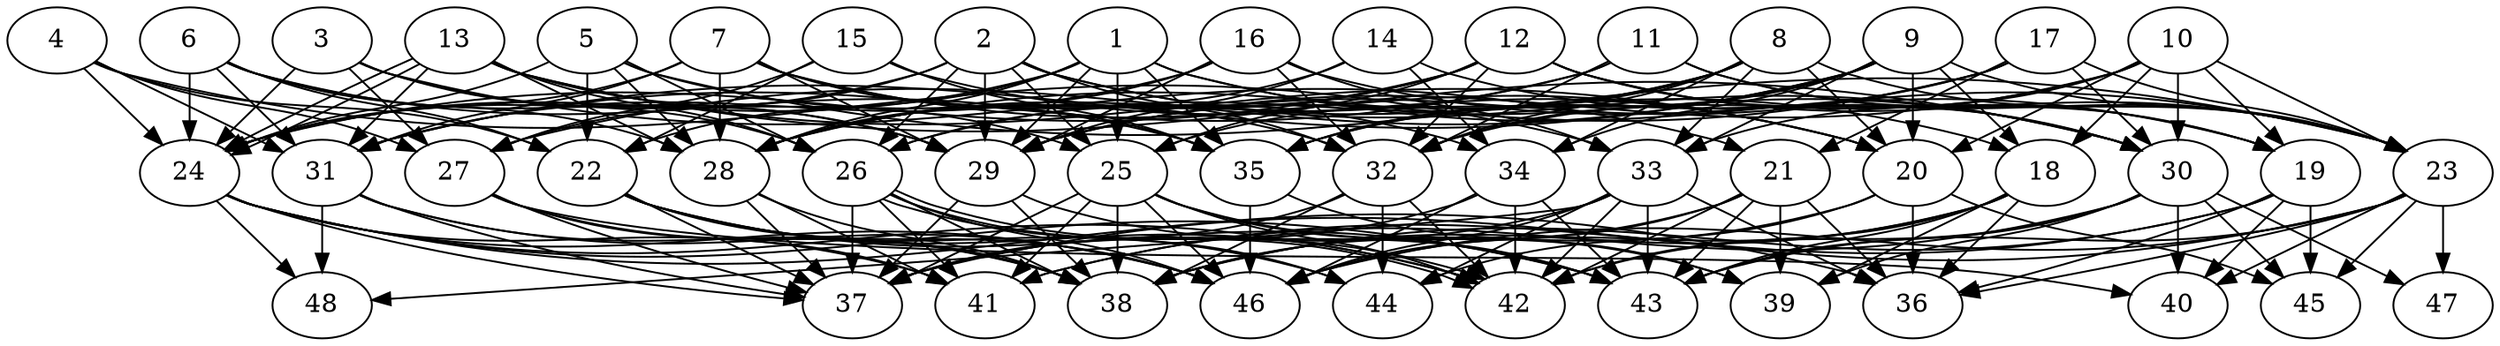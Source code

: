 // DAG (tier=3-complex, mode=data, n=48, ccr=0.512, fat=0.858, density=0.641, regular=0.298, jump=0.330, mindata=4194304, maxdata=33554432)
// DAG automatically generated by daggen at Sun Aug 24 16:33:35 2025
// /home/ermia/Project/Environments/daggen/bin/daggen --dot --ccr 0.512 --fat 0.858 --regular 0.298 --density 0.641 --jump 0.330 --mindata 4194304 --maxdata 33554432 -n 48 
digraph G {
  1 [size="11595223214820823040", alpha="0.01", expect_size="5797611607410411520"]
  1 -> 22 [size ="8353747033915392"]
  1 -> 23 [size ="8353747033915392"]
  1 -> 24 [size ="8353747033915392"]
  1 -> 25 [size ="8353747033915392"]
  1 -> 28 [size ="8353747033915392"]
  1 -> 29 [size ="8353747033915392"]
  1 -> 30 [size ="8353747033915392"]
  1 -> 35 [size ="8353747033915392"]
  2 [size="997494650597046144", alpha="0.10", expect_size="498747325298523072"]
  2 -> 18 [size ="609218327478272"]
  2 -> 24 [size ="609218327478272"]
  2 -> 25 [size ="609218327478272"]
  2 -> 26 [size ="609218327478272"]
  2 -> 27 [size ="609218327478272"]
  2 -> 29 [size ="609218327478272"]
  2 -> 30 [size ="609218327478272"]
  2 -> 32 [size ="609218327478272"]
  3 [size="10704716064561399808", alpha="0.08", expect_size="5352358032280699904"]
  3 -> 21 [size ="7915452961390592"]
  3 -> 24 [size ="7915452961390592"]
  3 -> 26 [size ="7915452961390592"]
  3 -> 27 [size ="7915452961390592"]
  3 -> 29 [size ="7915452961390592"]
  4 [size="3703454671925093072896", alpha="0.16", expect_size="1851727335962546536448"]
  4 -> 22 [size ="1914967213211648"]
  4 -> 24 [size ="1914967213211648"]
  4 -> 27 [size ="1914967213211648"]
  4 -> 31 [size ="1914967213211648"]
  4 -> 33 [size ="1914967213211648"]
  5 [size="145036257801092704", alpha="0.00", expect_size="72518128900546352"]
  5 -> 22 [size ="2719721233317888"]
  5 -> 23 [size ="2719721233317888"]
  5 -> 24 [size ="2719721233317888"]
  5 -> 26 [size ="2719721233317888"]
  5 -> 28 [size ="2719721233317888"]
  5 -> 32 [size ="2719721233317888"]
  6 [size="651088813192594176", alpha="0.19", expect_size="325544406596297088"]
  6 -> 22 [size ="1165062098124800"]
  6 -> 24 [size ="1165062098124800"]
  6 -> 28 [size ="1165062098124800"]
  6 -> 29 [size ="1165062098124800"]
  6 -> 31 [size ="1165062098124800"]
  6 -> 35 [size ="1165062098124800"]
  7 [size="19761065154472986017792", alpha="0.17", expect_size="9880532577236493008896"]
  7 -> 20 [size ="5847410102239232"]
  7 -> 24 [size ="5847410102239232"]
  7 -> 28 [size ="5847410102239232"]
  7 -> 29 [size ="5847410102239232"]
  7 -> 31 [size ="5847410102239232"]
  7 -> 34 [size ="5847410102239232"]
  7 -> 35 [size ="5847410102239232"]
  8 [size="253561550426751904", alpha="0.15", expect_size="126780775213375952"]
  8 -> 20 [size ="6201665178828800"]
  8 -> 23 [size ="6201665178828800"]
  8 -> 25 [size ="6201665178828800"]
  8 -> 26 [size ="6201665178828800"]
  8 -> 29 [size ="6201665178828800"]
  8 -> 32 [size ="6201665178828800"]
  8 -> 33 [size ="6201665178828800"]
  8 -> 34 [size ="6201665178828800"]
  8 -> 35 [size ="6201665178828800"]
  9 [size="32242353725577711583232", alpha="0.02", expect_size="16121176862788855791616"]
  9 -> 18 [size ="8104156376072192"]
  9 -> 20 [size ="8104156376072192"]
  9 -> 23 [size ="8104156376072192"]
  9 -> 27 [size ="8104156376072192"]
  9 -> 31 [size ="8104156376072192"]
  9 -> 32 [size ="8104156376072192"]
  9 -> 33 [size ="8104156376072192"]
  9 -> 34 [size ="8104156376072192"]
  9 -> 35 [size ="8104156376072192"]
  10 [size="197956123527860096", alpha="0.20", expect_size="98978061763930048"]
  10 -> 18 [size ="304713912287232"]
  10 -> 19 [size ="304713912287232"]
  10 -> 20 [size ="304713912287232"]
  10 -> 23 [size ="304713912287232"]
  10 -> 29 [size ="304713912287232"]
  10 -> 30 [size ="304713912287232"]
  10 -> 32 [size ="304713912287232"]
  10 -> 33 [size ="304713912287232"]
  11 [size="5440840119083465703424", alpha="0.17", expect_size="2720420059541732851712"]
  11 -> 19 [size ="2474764987793408"]
  11 -> 23 [size ="2474764987793408"]
  11 -> 28 [size ="2474764987793408"]
  11 -> 31 [size ="2474764987793408"]
  11 -> 32 [size ="2474764987793408"]
  12 [size="525830501896145728", alpha="0.12", expect_size="262915250948072864"]
  12 -> 19 [size ="434503126351872"]
  12 -> 23 [size ="434503126351872"]
  12 -> 24 [size ="434503126351872"]
  12 -> 25 [size ="434503126351872"]
  12 -> 26 [size ="434503126351872"]
  12 -> 28 [size ="434503126351872"]
  12 -> 30 [size ="434503126351872"]
  12 -> 32 [size ="434503126351872"]
  13 [size="573806472043954176000", alpha="0.08", expect_size="286903236021977088000"]
  13 -> 20 [size ="552416890060800"]
  13 -> 24 [size ="552416890060800"]
  13 -> 24 [size ="552416890060800"]
  13 -> 25 [size ="552416890060800"]
  13 -> 26 [size ="552416890060800"]
  13 -> 28 [size ="552416890060800"]
  13 -> 30 [size ="552416890060800"]
  13 -> 31 [size ="552416890060800"]
  14 [size="22930160643428126294016", alpha="0.12", expect_size="11465080321714063147008"]
  14 -> 28 [size ="6456959343525888"]
  14 -> 29 [size ="6456959343525888"]
  14 -> 30 [size ="6456959343525888"]
  14 -> 34 [size ="6456959343525888"]
  15 [size="2543269766498782720", alpha="0.02", expect_size="1271634883249391360"]
  15 -> 20 [size ="1186513647828992"]
  15 -> 22 [size ="1186513647828992"]
  15 -> 27 [size ="1186513647828992"]
  15 -> 35 [size ="1186513647828992"]
  16 [size="61113888032621408", alpha="0.04", expect_size="30556944016310704"]
  16 -> 19 [size ="1105152832438272"]
  16 -> 28 [size ="1105152832438272"]
  16 -> 29 [size ="1105152832438272"]
  16 -> 31 [size ="1105152832438272"]
  16 -> 32 [size ="1105152832438272"]
  16 -> 33 [size ="1105152832438272"]
  17 [size="4767684409073056768", alpha="0.10", expect_size="2383842204536528384"]
  17 -> 21 [size ="2190919197523968"]
  17 -> 23 [size ="2190919197523968"]
  17 -> 28 [size ="2190919197523968"]
  17 -> 29 [size ="2190919197523968"]
  17 -> 30 [size ="2190919197523968"]
  17 -> 35 [size ="2190919197523968"]
  18 [size="19997771613699552837632", alpha="0.05", expect_size="9998885806849776418816"]
  18 -> 36 [size ="5894012552609792"]
  18 -> 38 [size ="5894012552609792"]
  18 -> 39 [size ="5894012552609792"]
  18 -> 42 [size ="5894012552609792"]
  18 -> 43 [size ="5894012552609792"]
  18 -> 46 [size ="5894012552609792"]
  19 [size="12853824813494339584", alpha="0.16", expect_size="6426912406747169792"]
  19 -> 36 [size ="4542371672883200"]
  19 -> 38 [size ="4542371672883200"]
  19 -> 40 [size ="4542371672883200"]
  19 -> 41 [size ="4542371672883200"]
  19 -> 45 [size ="4542371672883200"]
  20 [size="1996875688710730240", alpha="0.07", expect_size="998437844355365120"]
  20 -> 36 [size ="902432892649472"]
  20 -> 38 [size ="902432892649472"]
  20 -> 44 [size ="902432892649472"]
  20 -> 45 [size ="902432892649472"]
  21 [size="5522016850825648799744", alpha="0.06", expect_size="2761008425412824399872"]
  21 -> 36 [size ="2499319659757568"]
  21 -> 38 [size ="2499319659757568"]
  21 -> 39 [size ="2499319659757568"]
  21 -> 42 [size ="2499319659757568"]
  21 -> 43 [size ="2499319659757568"]
  21 -> 46 [size ="2499319659757568"]
  22 [size="14413456717333716271104", alpha="0.19", expect_size="7206728358666858135552"]
  22 -> 37 [size ="4738076689563648"]
  22 -> 38 [size ="4738076689563648"]
  22 -> 42 [size ="4738076689563648"]
  22 -> 43 [size ="4738076689563648"]
  22 -> 44 [size ="4738076689563648"]
  22 -> 46 [size ="4738076689563648"]
  23 [size="8358369049806791680", alpha="0.01", expect_size="4179184524903395840"]
  23 -> 36 [size ="6227237145673728"]
  23 -> 37 [size ="6227237145673728"]
  23 -> 40 [size ="6227237145673728"]
  23 -> 43 [size ="6227237145673728"]
  23 -> 45 [size ="6227237145673728"]
  23 -> 46 [size ="6227237145673728"]
  23 -> 47 [size ="6227237145673728"]
  24 [size="1978400287076291840", alpha="0.12", expect_size="989200143538145920"]
  24 -> 36 [size ="747064002609152"]
  24 -> 37 [size ="747064002609152"]
  24 -> 41 [size ="747064002609152"]
  24 -> 42 [size ="747064002609152"]
  24 -> 43 [size ="747064002609152"]
  24 -> 46 [size ="747064002609152"]
  24 -> 48 [size ="747064002609152"]
  25 [size="127470619748948192", alpha="0.07", expect_size="63735309874474096"]
  25 -> 37 [size ="3248597843836928"]
  25 -> 38 [size ="3248597843836928"]
  25 -> 39 [size ="3248597843836928"]
  25 -> 41 [size ="3248597843836928"]
  25 -> 42 [size ="3248597843836928"]
  25 -> 43 [size ="3248597843836928"]
  25 -> 46 [size ="3248597843836928"]
  26 [size="4882053664868156416", alpha="0.03", expect_size="2441026832434078208"]
  26 -> 37 [size ="2506854710116352"]
  26 -> 38 [size ="2506854710116352"]
  26 -> 41 [size ="2506854710116352"]
  26 -> 42 [size ="2506854710116352"]
  26 -> 42 [size ="2506854710116352"]
  26 -> 44 [size ="2506854710116352"]
  26 -> 46 [size ="2506854710116352"]
  27 [size="5753598644069572018176", alpha="0.14", expect_size="2876799322034786009088"]
  27 -> 37 [size ="2568717607108608"]
  27 -> 38 [size ="2568717607108608"]
  27 -> 40 [size ="2568717607108608"]
  27 -> 41 [size ="2568717607108608"]
  28 [size="38481379756162096", alpha="0.16", expect_size="19240689878081048"]
  28 -> 37 [size ="1640645840076800"]
  28 -> 38 [size ="1640645840076800"]
  28 -> 41 [size ="1640645840076800"]
  29 [size="55276708178427800", alpha="0.19", expect_size="27638354089213900"]
  29 -> 37 [size ="1032629465907200"]
  29 -> 38 [size ="1032629465907200"]
  29 -> 43 [size ="1032629465907200"]
  30 [size="33051931675455389696000", alpha="0.15", expect_size="16525965837727694848000"]
  30 -> 39 [size ="8239253867724800"]
  30 -> 40 [size ="8239253867724800"]
  30 -> 41 [size ="8239253867724800"]
  30 -> 42 [size ="8239253867724800"]
  30 -> 43 [size ="8239253867724800"]
  30 -> 45 [size ="8239253867724800"]
  30 -> 47 [size ="8239253867724800"]
  31 [size="2452772084841971712000", alpha="0.10", expect_size="1226386042420985856000"]
  31 -> 37 [size ="1454994830131200"]
  31 -> 38 [size ="1454994830131200"]
  31 -> 46 [size ="1454994830131200"]
  31 -> 48 [size ="1454994830131200"]
  32 [size="78552517844012784", alpha="0.07", expect_size="39276258922006392"]
  32 -> 37 [size ="6127078508331008"]
  32 -> 38 [size ="6127078508331008"]
  32 -> 42 [size ="6127078508331008"]
  32 -> 44 [size ="6127078508331008"]
  33 [size="83194306491136144", alpha="0.02", expect_size="41597153245568072"]
  33 -> 36 [size ="4268655286157312"]
  33 -> 37 [size ="4268655286157312"]
  33 -> 42 [size ="4268655286157312"]
  33 -> 43 [size ="4268655286157312"]
  33 -> 44 [size ="4268655286157312"]
  33 -> 46 [size ="4268655286157312"]
  33 -> 48 [size ="4268655286157312"]
  34 [size="6141847904704179200", alpha="0.05", expect_size="3070923952352089600"]
  34 -> 37 [size ="5930535478099968"]
  34 -> 42 [size ="5930535478099968"]
  34 -> 43 [size ="5930535478099968"]
  34 -> 46 [size ="5930535478099968"]
  35 [size="26516654069893262475264", alpha="0.04", expect_size="13258327034946631237632"]
  35 -> 39 [size ="7113813396553728"]
  35 -> 46 [size ="7113813396553728"]
  36 [size="6479471061616782336", alpha="0.13", expect_size="3239735530808391168"]
  37 [size="86201877367831040", alpha="0.15", expect_size="43100938683915520"]
  38 [size="562142936036863296", alpha="0.08", expect_size="281071468018431648"]
  39 [size="2565943095062689792", alpha="0.04", expect_size="1282971547531344896"]
  40 [size="18728545730642464", alpha="0.01", expect_size="9364272865321232"]
  41 [size="1200164755604135477248", alpha="0.00", expect_size="600082377802067738624"]
  42 [size="71326662755799432", alpha="0.06", expect_size="35663331377899716"]
  43 [size="59340326112369304", alpha="0.19", expect_size="29670163056184652"]
  44 [size="1285084507333900544", alpha="0.19", expect_size="642542253666950272"]
  45 [size="4179166508704326144", alpha="0.15", expect_size="2089583254352163072"]
  46 [size="94624131405896592", alpha="0.01", expect_size="47312065702948296"]
  47 [size="37260459167869320", alpha="0.19", expect_size="18630229583934660"]
  48 [size="243838874403706241024", alpha="0.06", expect_size="121919437201853120512"]
}